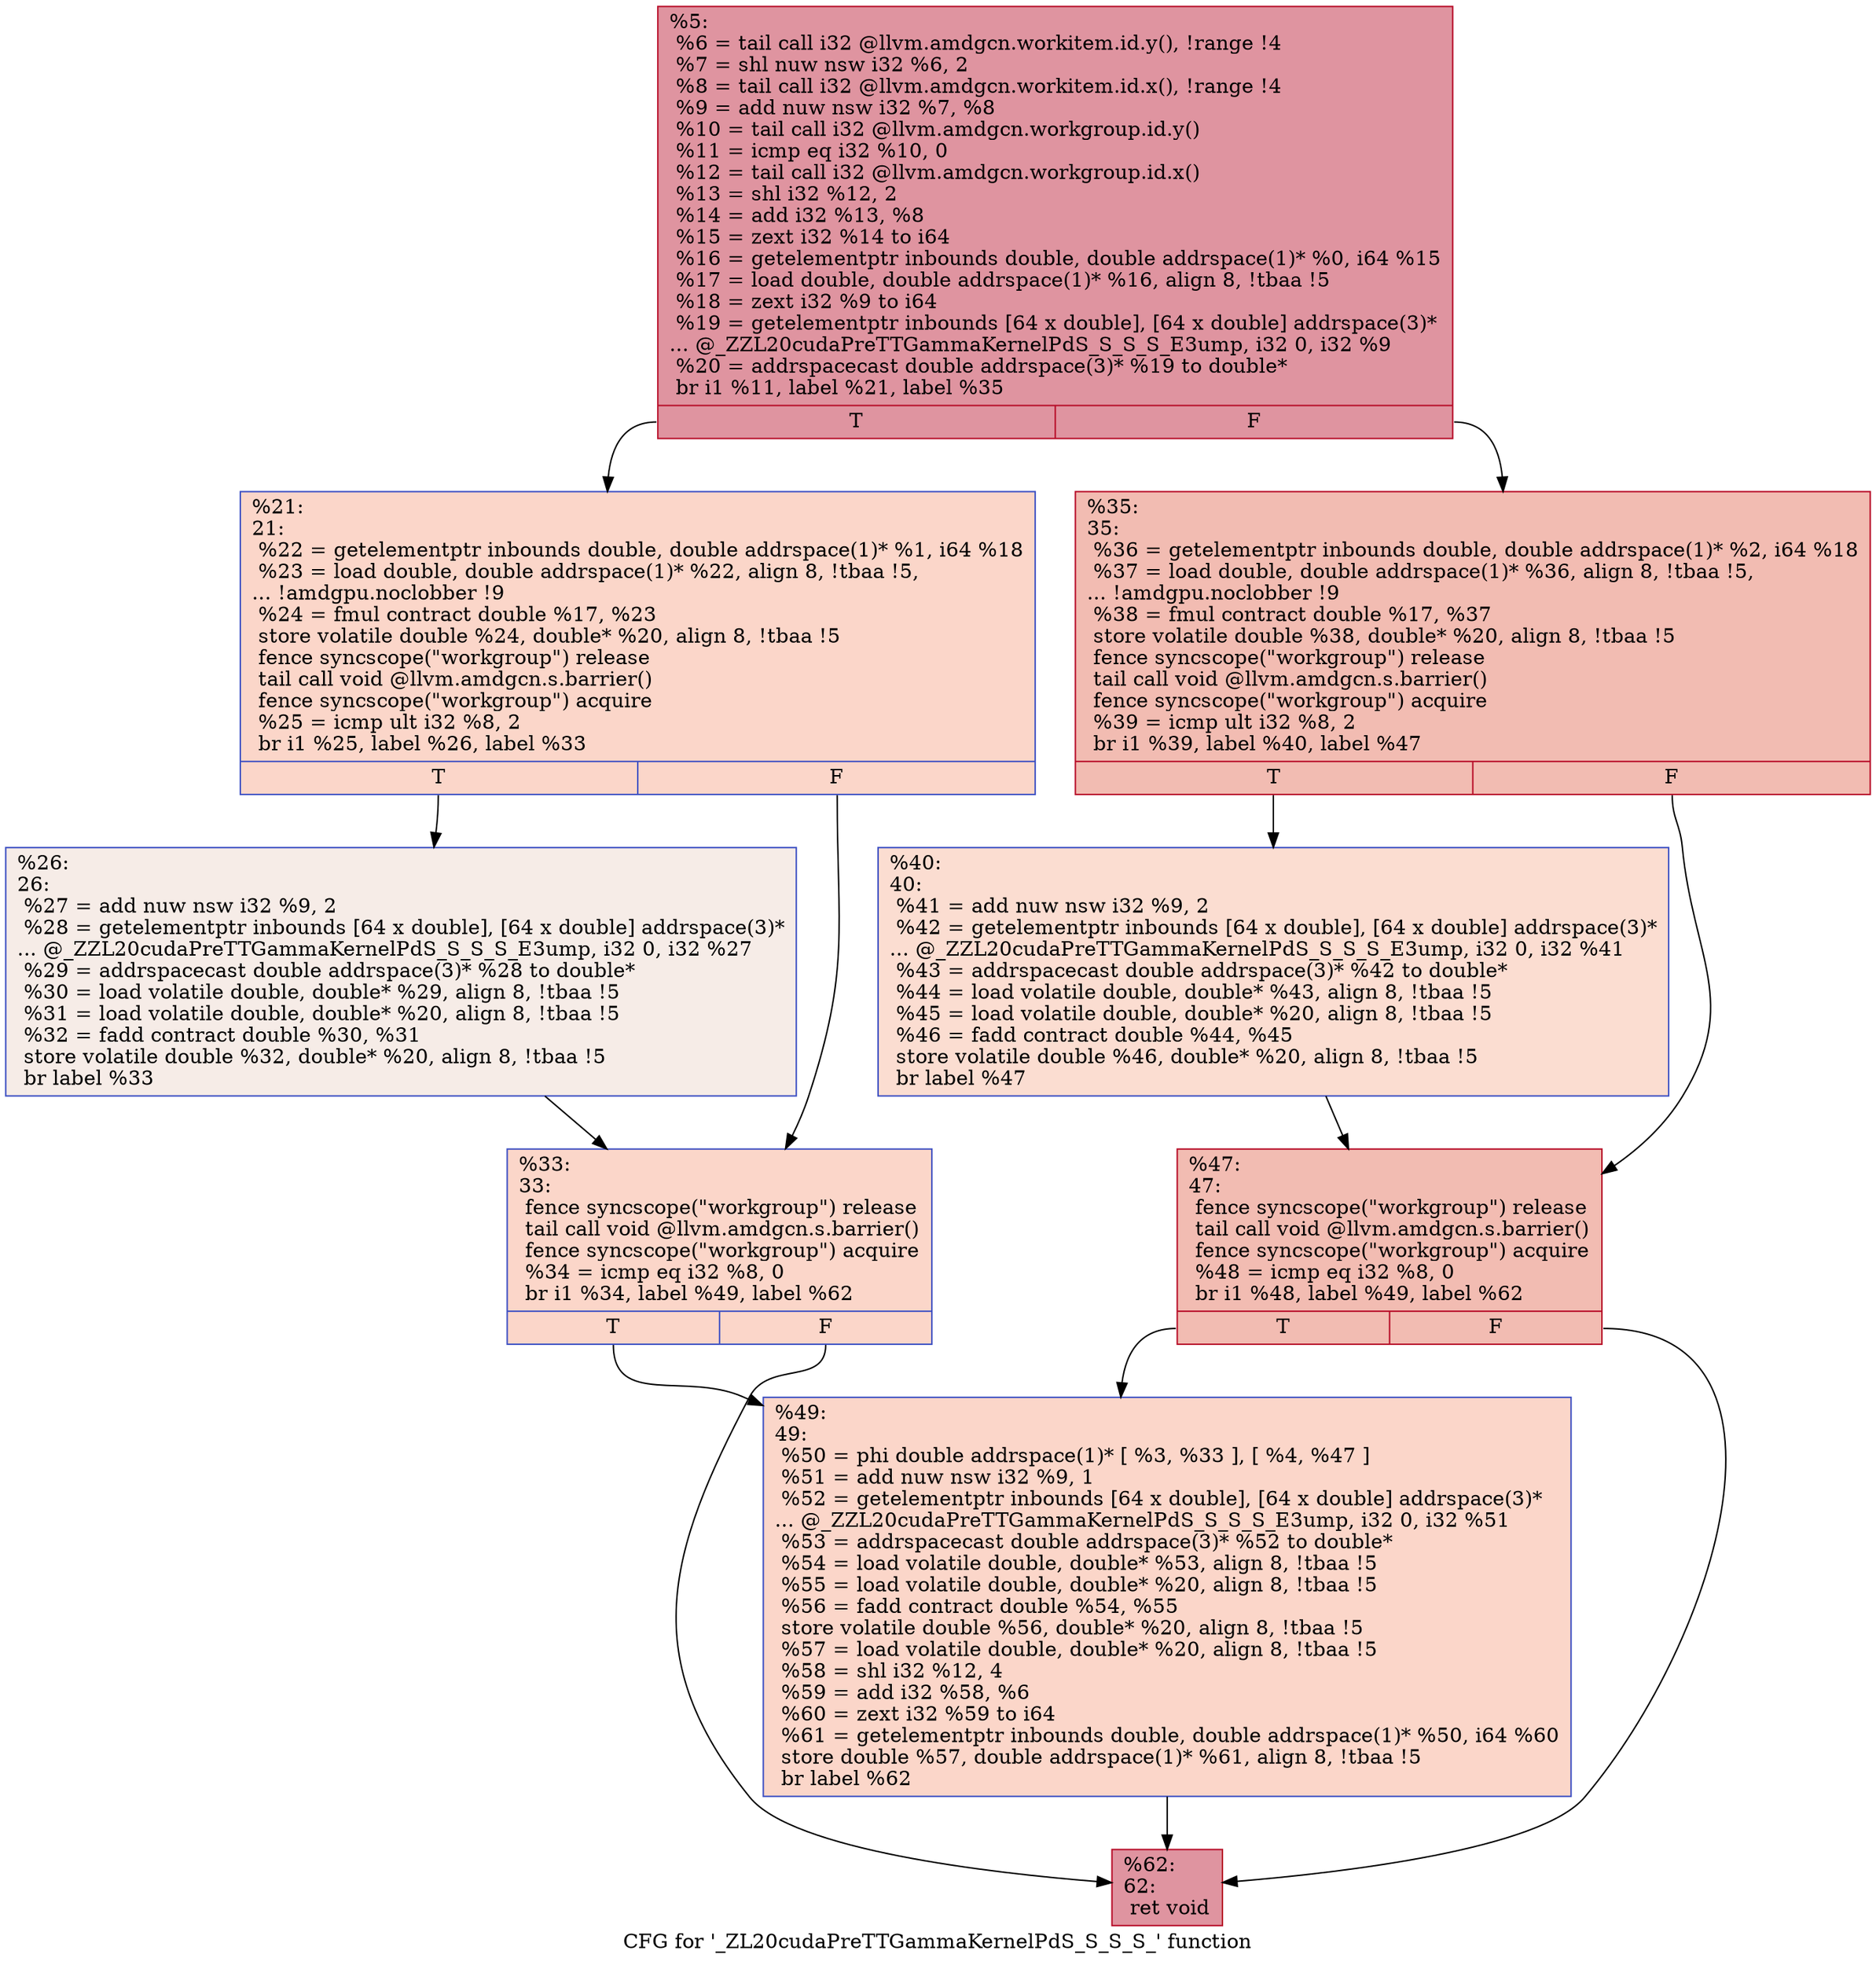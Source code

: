 digraph "CFG for '_ZL20cudaPreTTGammaKernelPdS_S_S_S_' function" {
	label="CFG for '_ZL20cudaPreTTGammaKernelPdS_S_S_S_' function";

	Node0x5a40b10 [shape=record,color="#b70d28ff", style=filled, fillcolor="#b70d2870",label="{%5:\l  %6 = tail call i32 @llvm.amdgcn.workitem.id.y(), !range !4\l  %7 = shl nuw nsw i32 %6, 2\l  %8 = tail call i32 @llvm.amdgcn.workitem.id.x(), !range !4\l  %9 = add nuw nsw i32 %7, %8\l  %10 = tail call i32 @llvm.amdgcn.workgroup.id.y()\l  %11 = icmp eq i32 %10, 0\l  %12 = tail call i32 @llvm.amdgcn.workgroup.id.x()\l  %13 = shl i32 %12, 2\l  %14 = add i32 %13, %8\l  %15 = zext i32 %14 to i64\l  %16 = getelementptr inbounds double, double addrspace(1)* %0, i64 %15\l  %17 = load double, double addrspace(1)* %16, align 8, !tbaa !5\l  %18 = zext i32 %9 to i64\l  %19 = getelementptr inbounds [64 x double], [64 x double] addrspace(3)*\l... @_ZZL20cudaPreTTGammaKernelPdS_S_S_S_E3ump, i32 0, i32 %9\l  %20 = addrspacecast double addrspace(3)* %19 to double*\l  br i1 %11, label %21, label %35\l|{<s0>T|<s1>F}}"];
	Node0x5a40b10:s0 -> Node0x5a432a0;
	Node0x5a40b10:s1 -> Node0x5a43460;
	Node0x5a432a0 [shape=record,color="#3d50c3ff", style=filled, fillcolor="#f6a38570",label="{%21:\l21:                                               \l  %22 = getelementptr inbounds double, double addrspace(1)* %1, i64 %18\l  %23 = load double, double addrspace(1)* %22, align 8, !tbaa !5,\l... !amdgpu.noclobber !9\l  %24 = fmul contract double %17, %23\l  store volatile double %24, double* %20, align 8, !tbaa !5\l  fence syncscope(\"workgroup\") release\l  tail call void @llvm.amdgcn.s.barrier()\l  fence syncscope(\"workgroup\") acquire\l  %25 = icmp ult i32 %8, 2\l  br i1 %25, label %26, label %33\l|{<s0>T|<s1>F}}"];
	Node0x5a432a0:s0 -> Node0x5a44270;
	Node0x5a432a0:s1 -> Node0x5a44300;
	Node0x5a44270 [shape=record,color="#3d50c3ff", style=filled, fillcolor="#ead5c970",label="{%26:\l26:                                               \l  %27 = add nuw nsw i32 %9, 2\l  %28 = getelementptr inbounds [64 x double], [64 x double] addrspace(3)*\l... @_ZZL20cudaPreTTGammaKernelPdS_S_S_S_E3ump, i32 0, i32 %27\l  %29 = addrspacecast double addrspace(3)* %28 to double*\l  %30 = load volatile double, double* %29, align 8, !tbaa !5\l  %31 = load volatile double, double* %20, align 8, !tbaa !5\l  %32 = fadd contract double %30, %31\l  store volatile double %32, double* %20, align 8, !tbaa !5\l  br label %33\l}"];
	Node0x5a44270 -> Node0x5a44300;
	Node0x5a44300 [shape=record,color="#3d50c3ff", style=filled, fillcolor="#f6a38570",label="{%33:\l33:                                               \l  fence syncscope(\"workgroup\") release\l  tail call void @llvm.amdgcn.s.barrier()\l  fence syncscope(\"workgroup\") acquire\l  %34 = icmp eq i32 %8, 0\l  br i1 %34, label %49, label %62\l|{<s0>T|<s1>F}}"];
	Node0x5a44300:s0 -> Node0x5a44bd0;
	Node0x5a44300:s1 -> Node0x5a44c20;
	Node0x5a43460 [shape=record,color="#b70d28ff", style=filled, fillcolor="#e1675170",label="{%35:\l35:                                               \l  %36 = getelementptr inbounds double, double addrspace(1)* %2, i64 %18\l  %37 = load double, double addrspace(1)* %36, align 8, !tbaa !5,\l... !amdgpu.noclobber !9\l  %38 = fmul contract double %17, %37\l  store volatile double %38, double* %20, align 8, !tbaa !5\l  fence syncscope(\"workgroup\") release\l  tail call void @llvm.amdgcn.s.barrier()\l  fence syncscope(\"workgroup\") acquire\l  %39 = icmp ult i32 %8, 2\l  br i1 %39, label %40, label %47\l|{<s0>T|<s1>F}}"];
	Node0x5a43460:s0 -> Node0x5a457a0;
	Node0x5a43460:s1 -> Node0x5a457f0;
	Node0x5a457a0 [shape=record,color="#3d50c3ff", style=filled, fillcolor="#f7b39670",label="{%40:\l40:                                               \l  %41 = add nuw nsw i32 %9, 2\l  %42 = getelementptr inbounds [64 x double], [64 x double] addrspace(3)*\l... @_ZZL20cudaPreTTGammaKernelPdS_S_S_S_E3ump, i32 0, i32 %41\l  %43 = addrspacecast double addrspace(3)* %42 to double*\l  %44 = load volatile double, double* %43, align 8, !tbaa !5\l  %45 = load volatile double, double* %20, align 8, !tbaa !5\l  %46 = fadd contract double %44, %45\l  store volatile double %46, double* %20, align 8, !tbaa !5\l  br label %47\l}"];
	Node0x5a457a0 -> Node0x5a457f0;
	Node0x5a457f0 [shape=record,color="#b70d28ff", style=filled, fillcolor="#e1675170",label="{%47:\l47:                                               \l  fence syncscope(\"workgroup\") release\l  tail call void @llvm.amdgcn.s.barrier()\l  fence syncscope(\"workgroup\") acquire\l  %48 = icmp eq i32 %8, 0\l  br i1 %48, label %49, label %62\l|{<s0>T|<s1>F}}"];
	Node0x5a457f0:s0 -> Node0x5a44bd0;
	Node0x5a457f0:s1 -> Node0x5a44c20;
	Node0x5a44bd0 [shape=record,color="#3d50c3ff", style=filled, fillcolor="#f6a38570",label="{%49:\l49:                                               \l  %50 = phi double addrspace(1)* [ %3, %33 ], [ %4, %47 ]\l  %51 = add nuw nsw i32 %9, 1\l  %52 = getelementptr inbounds [64 x double], [64 x double] addrspace(3)*\l... @_ZZL20cudaPreTTGammaKernelPdS_S_S_S_E3ump, i32 0, i32 %51\l  %53 = addrspacecast double addrspace(3)* %52 to double*\l  %54 = load volatile double, double* %53, align 8, !tbaa !5\l  %55 = load volatile double, double* %20, align 8, !tbaa !5\l  %56 = fadd contract double %54, %55\l  store volatile double %56, double* %20, align 8, !tbaa !5\l  %57 = load volatile double, double* %20, align 8, !tbaa !5\l  %58 = shl i32 %12, 4\l  %59 = add i32 %58, %6\l  %60 = zext i32 %59 to i64\l  %61 = getelementptr inbounds double, double addrspace(1)* %50, i64 %60\l  store double %57, double addrspace(1)* %61, align 8, !tbaa !5\l  br label %62\l}"];
	Node0x5a44bd0 -> Node0x5a44c20;
	Node0x5a44c20 [shape=record,color="#b70d28ff", style=filled, fillcolor="#b70d2870",label="{%62:\l62:                                               \l  ret void\l}"];
}
